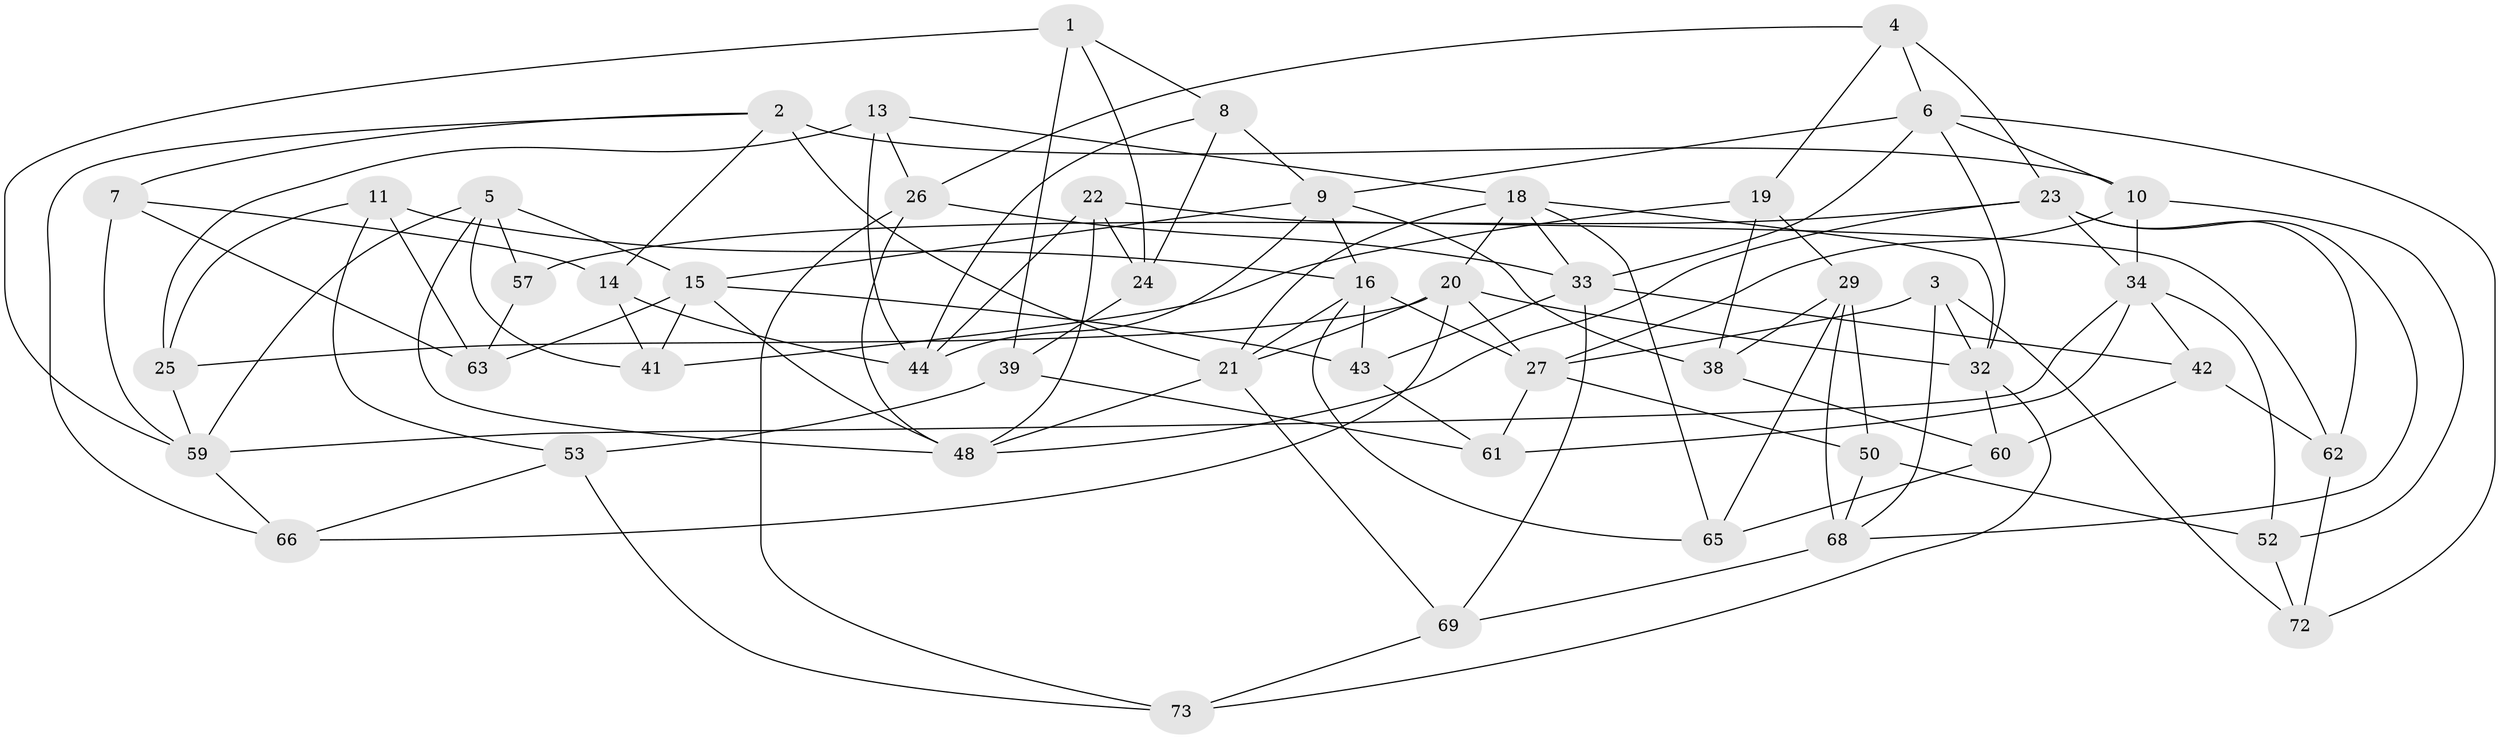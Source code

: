 // Generated by graph-tools (version 1.1) at 2025/52/02/27/25 19:52:28]
// undirected, 51 vertices, 119 edges
graph export_dot {
graph [start="1"]
  node [color=gray90,style=filled];
  1;
  2 [super="+45"];
  3;
  4;
  5 [super="+12"];
  6 [super="+58"];
  7;
  8;
  9 [super="+56"];
  10 [super="+17"];
  11;
  13 [super="+71"];
  14;
  15 [super="+46"];
  16 [super="+30"];
  18 [super="+31"];
  19;
  20 [super="+40"];
  21 [super="+49"];
  22;
  23 [super="+55"];
  24;
  25;
  26 [super="+28"];
  27 [super="+35"];
  29 [super="+51"];
  32 [super="+37"];
  33 [super="+47"];
  34 [super="+36"];
  38;
  39;
  41;
  42;
  43;
  44 [super="+67"];
  48 [super="+54"];
  50;
  52;
  53;
  57;
  59 [super="+64"];
  60;
  61;
  62;
  63;
  65;
  66;
  68 [super="+70"];
  69;
  72;
  73;
  1 -- 24;
  1 -- 39;
  1 -- 8;
  1 -- 59;
  2 -- 14;
  2 -- 10 [weight=2];
  2 -- 66;
  2 -- 7;
  2 -- 21;
  3 -- 27;
  3 -- 32;
  3 -- 72;
  3 -- 68;
  4 -- 23;
  4 -- 19;
  4 -- 6;
  4 -- 26;
  5 -- 15;
  5 -- 57 [weight=2];
  5 -- 59;
  5 -- 48;
  5 -- 41;
  6 -- 72;
  6 -- 33;
  6 -- 9;
  6 -- 32;
  6 -- 10;
  7 -- 63;
  7 -- 14;
  7 -- 59;
  8 -- 24;
  8 -- 44;
  8 -- 9;
  9 -- 38;
  9 -- 44;
  9 -- 16;
  9 -- 15;
  10 -- 52;
  10 -- 27;
  10 -- 34;
  11 -- 25;
  11 -- 63;
  11 -- 53;
  11 -- 16;
  13 -- 26 [weight=2];
  13 -- 44 [weight=2];
  13 -- 18;
  13 -- 25;
  14 -- 44;
  14 -- 41;
  15 -- 48;
  15 -- 63;
  15 -- 41;
  15 -- 43;
  16 -- 65;
  16 -- 43;
  16 -- 21;
  16 -- 27;
  18 -- 32;
  18 -- 20;
  18 -- 21;
  18 -- 65;
  18 -- 33;
  19 -- 41;
  19 -- 29;
  19 -- 38;
  20 -- 66;
  20 -- 25;
  20 -- 21;
  20 -- 32;
  20 -- 27;
  21 -- 69;
  21 -- 48;
  22 -- 24;
  22 -- 62;
  22 -- 44;
  22 -- 48;
  23 -- 48;
  23 -- 62;
  23 -- 57;
  23 -- 34;
  23 -- 68;
  24 -- 39;
  25 -- 59;
  26 -- 33;
  26 -- 73;
  26 -- 48;
  27 -- 50;
  27 -- 61;
  29 -- 38;
  29 -- 65;
  29 -- 50;
  29 -- 68 [weight=2];
  32 -- 73;
  32 -- 60;
  33 -- 42;
  33 -- 43;
  33 -- 69;
  34 -- 42;
  34 -- 59;
  34 -- 61;
  34 -- 52;
  38 -- 60;
  39 -- 53;
  39 -- 61;
  42 -- 62;
  42 -- 60;
  43 -- 61;
  50 -- 52;
  50 -- 68;
  52 -- 72;
  53 -- 73;
  53 -- 66;
  57 -- 63;
  59 -- 66;
  60 -- 65;
  62 -- 72;
  68 -- 69;
  69 -- 73;
}
